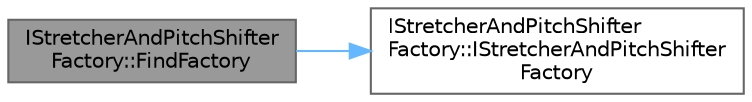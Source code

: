 digraph "IStretcherAndPitchShifterFactory::FindFactory"
{
 // INTERACTIVE_SVG=YES
 // LATEX_PDF_SIZE
  bgcolor="transparent";
  edge [fontname=Helvetica,fontsize=10,labelfontname=Helvetica,labelfontsize=10];
  node [fontname=Helvetica,fontsize=10,shape=box,height=0.2,width=0.4];
  rankdir="LR";
  Node1 [id="Node000001",label="IStretcherAndPitchShifter\lFactory::FindFactory",height=0.2,width=0.4,color="gray40", fillcolor="grey60", style="filled", fontcolor="black",tooltip="Returns the instance of the factory with the registered name null if a factory has not been registerr..."];
  Node1 -> Node2 [id="edge1_Node000001_Node000002",color="steelblue1",style="solid",tooltip=" "];
  Node2 [id="Node000002",label="IStretcherAndPitchShifter\lFactory::IStretcherAndPitchShifter\lFactory",height=0.2,width=0.4,color="grey40", fillcolor="white", style="filled",URL="$d9/d5c/classIStretcherAndPitchShifterFactory.html#ac5a61dcda3549b9ededb9f0905d6ac3e",tooltip=" "];
}
